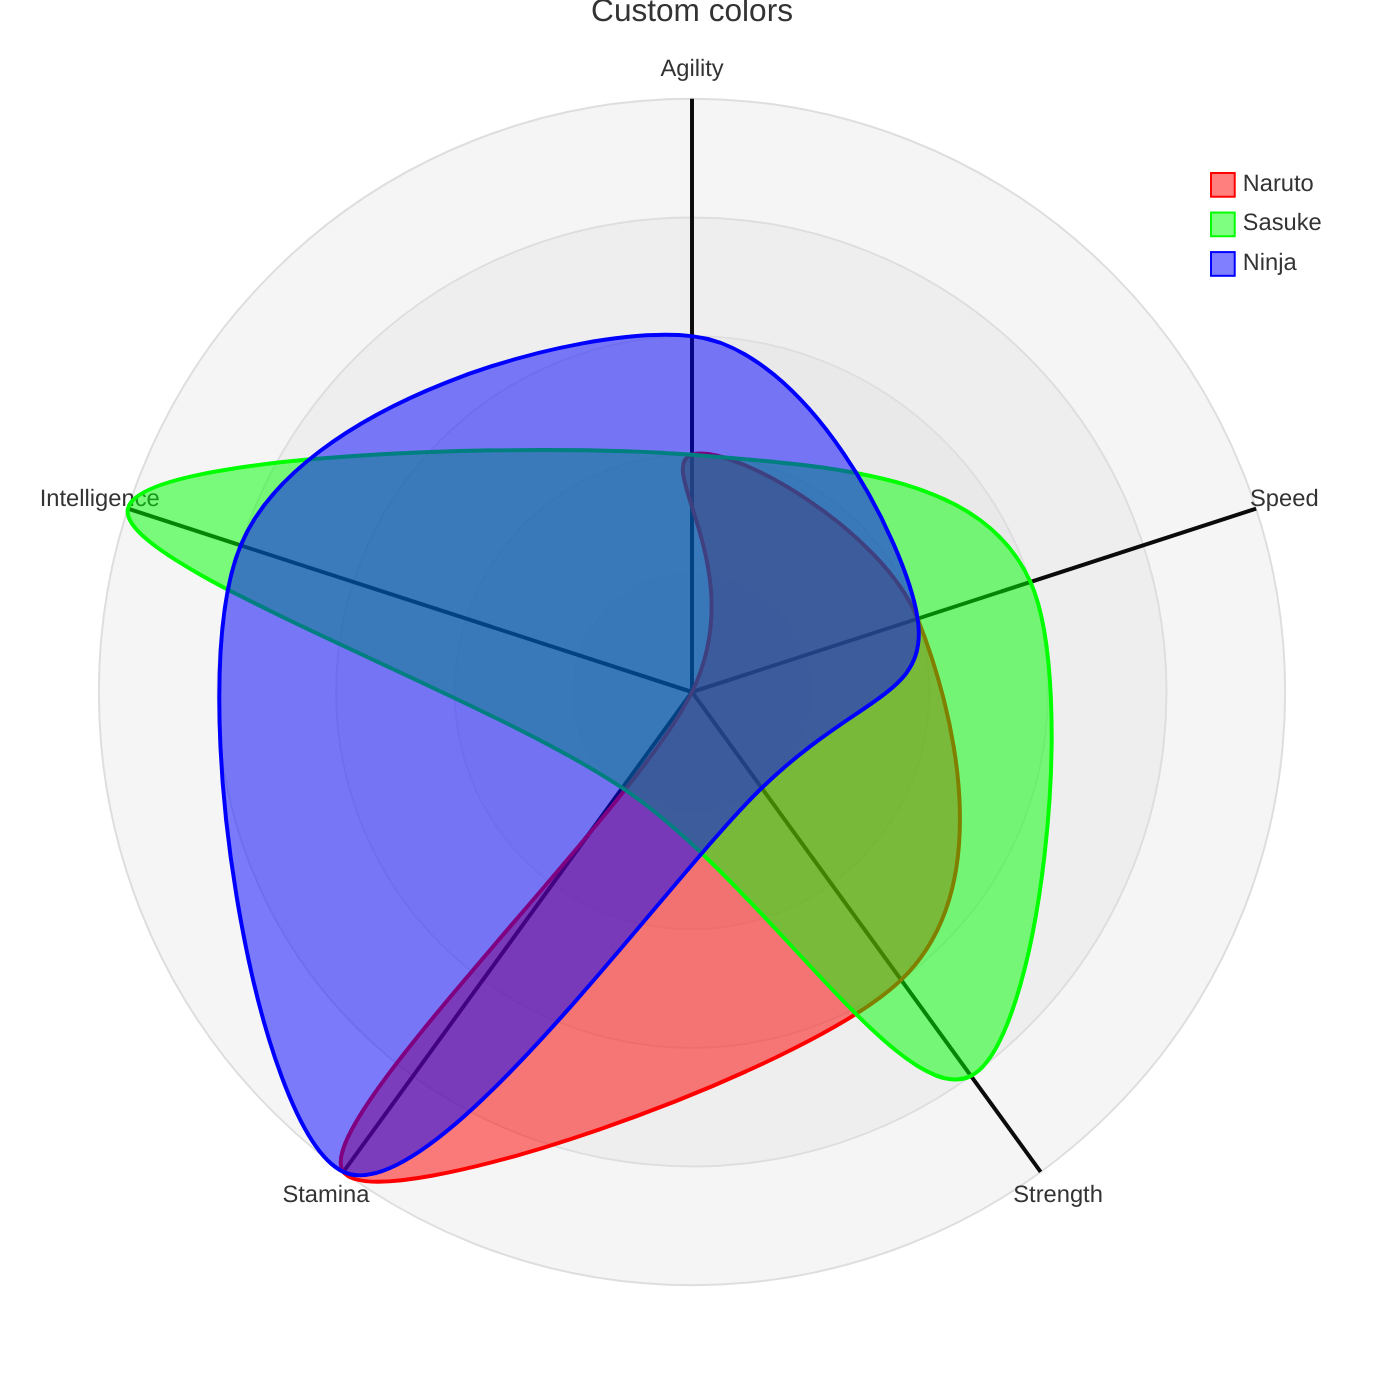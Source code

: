 %%{init: {'theme': 'base', 'themeVariables': {'cScale0': '#ff0000', 'cScale1': '#00ff00', 'cScale2': '#0000ff'}} }%%
      radar-beta 
        title Custom colors
        axis Agility, Speed, Strength
        axis Stam["Stamina"] , Intel["Intelligence"]

        curve Ninja1["Naruto"]{
            Agility 2, Speed 2,
            Strength 3, Stam 5,
            Intel 0
        }
        curve Ninja2["Sasuke"]{2, 3, 4, 1, 5}
        curve Ninja3["Ninja"] {3, 2, 1, 5, 4}